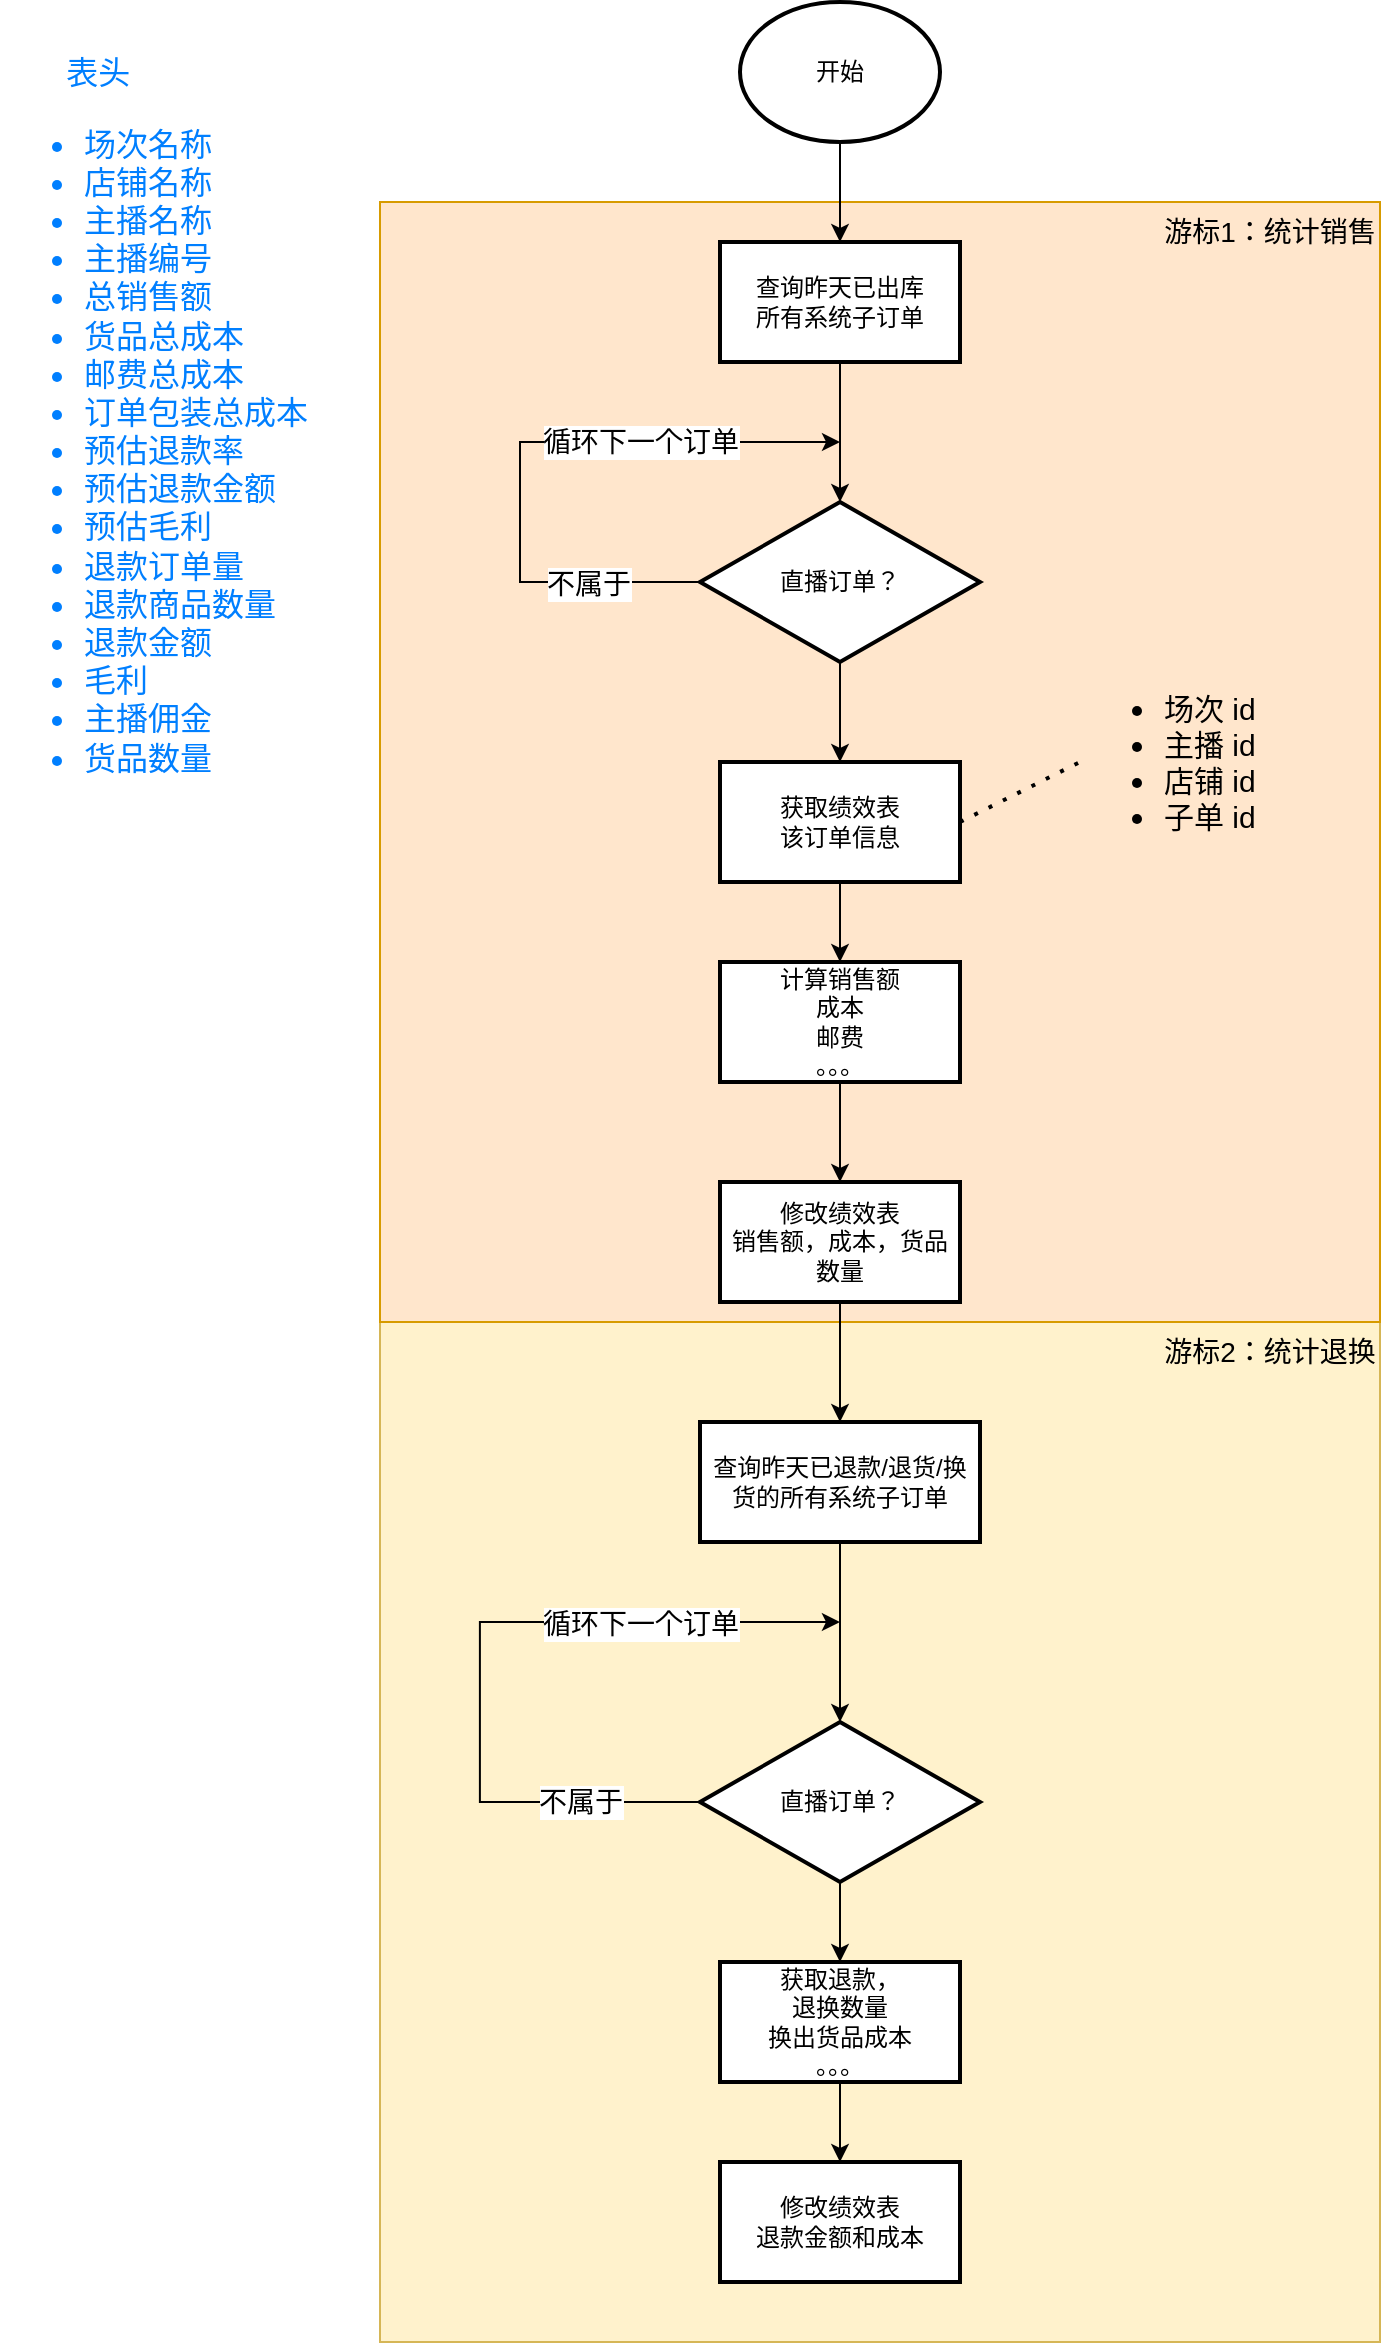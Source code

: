 <mxfile version="17.1.1" type="github">
  <diagram id="t_F-1Dw6Zl5kQm8IEOU6" name="第 1 页">
    <mxGraphModel dx="1185" dy="635" grid="1" gridSize="10" guides="1" tooltips="1" connect="1" arrows="1" fold="1" page="1" pageScale="1" pageWidth="1200" pageHeight="1920" math="0" shadow="0">
      <root>
        <mxCell id="0" />
        <mxCell id="1" parent="0" />
        <mxCell id="rYx-SEjjHaIsWCA3k80J-33" value="" style="whiteSpace=wrap;html=1;labelBackgroundColor=none;fontSize=14;fillColor=#fff2cc;strokeColor=#d6b656;" vertex="1" parent="1">
          <mxGeometry x="370" y="710" width="500" height="510" as="geometry" />
        </mxCell>
        <mxCell id="rYx-SEjjHaIsWCA3k80J-32" value="" style="whiteSpace=wrap;html=1;labelBackgroundColor=none;fontSize=14;fillColor=#ffe6cc;strokeColor=#d79b00;" vertex="1" parent="1">
          <mxGeometry x="370" y="150" width="500" height="560" as="geometry" />
        </mxCell>
        <mxCell id="rYx-SEjjHaIsWCA3k80J-1" value="" style="edgeStyle=orthogonalEdgeStyle;rounded=0;orthogonalLoop=1;jettySize=auto;html=1;fontSize=16;fontColor=#007FFF;" edge="1" parent="1" source="T5tk2AwcZrp4xSw99o7m-2" target="T5tk2AwcZrp4xSw99o7m-8">
          <mxGeometry relative="1" as="geometry" />
        </mxCell>
        <mxCell id="T5tk2AwcZrp4xSw99o7m-2" value="开始" style="strokeWidth=2;html=1;shape=mxgraph.flowchart.start_2;whiteSpace=wrap;" parent="1" vertex="1">
          <mxGeometry x="550" y="50" width="100" height="70" as="geometry" />
        </mxCell>
        <mxCell id="T5tk2AwcZrp4xSw99o7m-5" value="&lt;ul style=&quot;font-size: 15px;&quot;&gt;&lt;li style=&quot;font-size: 15px;&quot;&gt;场次 id&lt;/li&gt;&lt;li style=&quot;font-size: 15px;&quot;&gt;主播 id&lt;/li&gt;&lt;li style=&quot;font-size: 15px;&quot;&gt;店铺 id&lt;/li&gt;&lt;li style=&quot;font-size: 15px;&quot;&gt;子单 id&lt;/li&gt;&lt;/ul&gt;" style="text;strokeColor=none;fillColor=none;html=1;whiteSpace=wrap;verticalAlign=middle;overflow=hidden;fontSize=15;" parent="1" vertex="1">
          <mxGeometry x="720" y="375" width="130" height="110" as="geometry" />
        </mxCell>
        <mxCell id="T5tk2AwcZrp4xSw99o7m-7" value="&lt;div style=&quot;font-size: 16px&quot;&gt;&lt;span style=&quot;white-space: pre ; font-size: 16px&quot;&gt;	&lt;/span&gt;&lt;span style=&quot;white-space: pre ; font-size: 16px&quot;&gt;	&lt;/span&gt;&lt;/div&gt;&lt;div style=&quot;font-size: 16px&quot;&gt;&lt;span style=&quot;white-space: pre&quot;&gt;	&lt;/span&gt;&amp;nbsp; &amp;nbsp; &amp;nbsp; 表头&lt;/div&gt;&lt;ul style=&quot;font-size: 16px&quot;&gt;&lt;li style=&quot;font-size: 16px&quot;&gt;场次名称&lt;/li&gt;&lt;li style=&quot;font-size: 16px&quot;&gt;店铺名称&lt;/li&gt;&lt;li style=&quot;font-size: 16px&quot;&gt;主播名称&lt;/li&gt;&lt;li style=&quot;font-size: 16px&quot;&gt;主播编号&lt;/li&gt;&lt;li style=&quot;font-size: 16px&quot;&gt;总销售额&lt;/li&gt;&lt;li style=&quot;font-size: 16px&quot;&gt;货品总成本&lt;/li&gt;&lt;li style=&quot;font-size: 16px&quot;&gt;邮费总成本&lt;/li&gt;&lt;li style=&quot;font-size: 16px&quot;&gt;订单包装总成本&lt;/li&gt;&lt;li style=&quot;font-size: 16px&quot;&gt;预估退款率&lt;/li&gt;&lt;li style=&quot;font-size: 16px&quot;&gt;预估退款金额&lt;/li&gt;&lt;li style=&quot;font-size: 16px&quot;&gt;预估毛利&lt;/li&gt;&lt;li style=&quot;font-size: 16px&quot;&gt;退款订单量&lt;/li&gt;&lt;li style=&quot;font-size: 16px&quot;&gt;退款商品数量&lt;/li&gt;&lt;li style=&quot;font-size: 16px&quot;&gt;退款金额&lt;/li&gt;&lt;li style=&quot;font-size: 16px&quot;&gt;毛利&lt;/li&gt;&lt;li style=&quot;font-size: 16px&quot;&gt;主播佣金&lt;/li&gt;&lt;li style=&quot;font-size: 16px&quot;&gt;货品数量&lt;/li&gt;&lt;/ul&gt;" style="text;strokeColor=none;fillColor=none;html=1;whiteSpace=wrap;verticalAlign=middle;overflow=hidden;fontSize=16;fontColor=#007FFF;labelBackgroundColor=none;" parent="1" vertex="1">
          <mxGeometry x="180" y="50" width="160" height="410" as="geometry" />
        </mxCell>
        <mxCell id="rYx-SEjjHaIsWCA3k80J-3" value="" style="edgeStyle=orthogonalEdgeStyle;rounded=0;orthogonalLoop=1;jettySize=auto;html=1;fontSize=16;fontColor=#007FFF;" edge="1" parent="1" source="T5tk2AwcZrp4xSw99o7m-8" target="rYx-SEjjHaIsWCA3k80J-2">
          <mxGeometry relative="1" as="geometry" />
        </mxCell>
        <mxCell id="T5tk2AwcZrp4xSw99o7m-8" value="查询昨天已出库&lt;br&gt;所有系统子订单" style="whiteSpace=wrap;html=1;strokeWidth=2;" parent="1" vertex="1">
          <mxGeometry x="540" y="170" width="120" height="60" as="geometry" />
        </mxCell>
        <mxCell id="rYx-SEjjHaIsWCA3k80J-4" style="edgeStyle=orthogonalEdgeStyle;rounded=0;orthogonalLoop=1;jettySize=auto;html=1;fontSize=16;fontColor=#007FFF;" edge="1" parent="1" source="rYx-SEjjHaIsWCA3k80J-2">
          <mxGeometry relative="1" as="geometry">
            <mxPoint x="600" y="270" as="targetPoint" />
            <Array as="points">
              <mxPoint x="440" y="340" />
              <mxPoint x="440" y="270" />
            </Array>
          </mxGeometry>
        </mxCell>
        <mxCell id="rYx-SEjjHaIsWCA3k80J-5" value="循环下一个订单" style="edgeLabel;html=1;align=center;verticalAlign=middle;resizable=0;points=[];fontSize=14;fontColor=#000000;labelBackgroundColor=default;" vertex="1" connectable="0" parent="rYx-SEjjHaIsWCA3k80J-4">
          <mxGeometry x="0.262" y="-3" relative="1" as="geometry">
            <mxPoint x="18" y="-3" as="offset" />
          </mxGeometry>
        </mxCell>
        <mxCell id="rYx-SEjjHaIsWCA3k80J-8" value="不属于" style="edgeLabel;html=1;align=center;verticalAlign=middle;resizable=0;points=[];fontSize=14;fontColor=#000000;" vertex="1" connectable="0" parent="rYx-SEjjHaIsWCA3k80J-4">
          <mxGeometry x="-0.65" y="1" relative="1" as="geometry">
            <mxPoint as="offset" />
          </mxGeometry>
        </mxCell>
        <mxCell id="rYx-SEjjHaIsWCA3k80J-7" value="" style="edgeStyle=orthogonalEdgeStyle;rounded=0;orthogonalLoop=1;jettySize=auto;html=1;fontSize=16;fontColor=#007FFF;" edge="1" parent="1" source="rYx-SEjjHaIsWCA3k80J-2" target="rYx-SEjjHaIsWCA3k80J-6">
          <mxGeometry relative="1" as="geometry" />
        </mxCell>
        <mxCell id="rYx-SEjjHaIsWCA3k80J-2" value="直播订单？" style="rhombus;whiteSpace=wrap;html=1;strokeWidth=2;" vertex="1" parent="1">
          <mxGeometry x="530" y="300" width="140" height="80" as="geometry" />
        </mxCell>
        <mxCell id="rYx-SEjjHaIsWCA3k80J-11" value="" style="edgeStyle=orthogonalEdgeStyle;rounded=0;orthogonalLoop=1;jettySize=auto;html=1;fontSize=14;fontColor=#000000;" edge="1" parent="1" source="rYx-SEjjHaIsWCA3k80J-6" target="rYx-SEjjHaIsWCA3k80J-10">
          <mxGeometry relative="1" as="geometry" />
        </mxCell>
        <mxCell id="rYx-SEjjHaIsWCA3k80J-6" value="获取绩效表&lt;br&gt;该订单信息" style="whiteSpace=wrap;html=1;strokeWidth=2;" vertex="1" parent="1">
          <mxGeometry x="540" y="430" width="120" height="60" as="geometry" />
        </mxCell>
        <mxCell id="rYx-SEjjHaIsWCA3k80J-9" value="" style="endArrow=none;dashed=1;html=1;dashPattern=1 3;strokeWidth=2;rounded=0;fontSize=14;fontColor=#000000;entryX=0;entryY=0.5;entryDx=0;entryDy=0;exitX=1;exitY=0.5;exitDx=0;exitDy=0;" edge="1" parent="1" source="rYx-SEjjHaIsWCA3k80J-6" target="T5tk2AwcZrp4xSw99o7m-5">
          <mxGeometry width="50" height="50" relative="1" as="geometry">
            <mxPoint x="700" y="490" as="sourcePoint" />
            <mxPoint x="750" y="440" as="targetPoint" />
          </mxGeometry>
        </mxCell>
        <mxCell id="rYx-SEjjHaIsWCA3k80J-26" value="" style="edgeStyle=orthogonalEdgeStyle;rounded=0;orthogonalLoop=1;jettySize=auto;html=1;fontSize=14;fontColor=#000000;" edge="1" parent="1" source="rYx-SEjjHaIsWCA3k80J-10" target="rYx-SEjjHaIsWCA3k80J-25">
          <mxGeometry relative="1" as="geometry" />
        </mxCell>
        <mxCell id="rYx-SEjjHaIsWCA3k80J-10" value="计算销售额&lt;br&gt;成本&lt;br&gt;邮费&lt;br&gt;。。。" style="whiteSpace=wrap;html=1;strokeWidth=2;" vertex="1" parent="1">
          <mxGeometry x="540" y="530" width="120" height="60" as="geometry" />
        </mxCell>
        <mxCell id="rYx-SEjjHaIsWCA3k80J-17" value="" style="edgeStyle=orthogonalEdgeStyle;rounded=0;orthogonalLoop=1;jettySize=auto;html=1;fontSize=14;fontColor=#000000;" edge="1" parent="1" source="rYx-SEjjHaIsWCA3k80J-14" target="rYx-SEjjHaIsWCA3k80J-16">
          <mxGeometry relative="1" as="geometry" />
        </mxCell>
        <mxCell id="rYx-SEjjHaIsWCA3k80J-14" value="查询昨天已退款/退货/换货的所有系统子订单" style="whiteSpace=wrap;html=1;strokeWidth=2;" vertex="1" parent="1">
          <mxGeometry x="530" y="760" width="140" height="60" as="geometry" />
        </mxCell>
        <mxCell id="rYx-SEjjHaIsWCA3k80J-20" style="edgeStyle=orthogonalEdgeStyle;rounded=0;orthogonalLoop=1;jettySize=auto;html=1;fontSize=14;fontColor=#000000;" edge="1" parent="1">
          <mxGeometry relative="1" as="geometry">
            <mxPoint x="530.02" y="950.029" as="sourcePoint" />
            <mxPoint x="599.97" y="860" as="targetPoint" />
            <Array as="points">
              <mxPoint x="419.97" y="950" />
              <mxPoint x="419.97" y="860" />
            </Array>
          </mxGeometry>
        </mxCell>
        <mxCell id="rYx-SEjjHaIsWCA3k80J-21" value="不属于" style="edgeLabel;html=1;align=center;verticalAlign=middle;resizable=0;points=[];fontSize=14;fontColor=#000000;" vertex="1" connectable="0" parent="rYx-SEjjHaIsWCA3k80J-20">
          <mxGeometry x="-0.356" y="1" relative="1" as="geometry">
            <mxPoint x="51" y="12" as="offset" />
          </mxGeometry>
        </mxCell>
        <mxCell id="rYx-SEjjHaIsWCA3k80J-22" value="循环下一个订单" style="edgeLabel;html=1;align=center;verticalAlign=middle;resizable=0;points=[];fontSize=14;fontColor=#000000;" vertex="1" connectable="0" parent="rYx-SEjjHaIsWCA3k80J-20">
          <mxGeometry x="0.026" y="3" relative="1" as="geometry">
            <mxPoint x="83" y="-4" as="offset" />
          </mxGeometry>
        </mxCell>
        <mxCell id="rYx-SEjjHaIsWCA3k80J-29" value="" style="edgeStyle=orthogonalEdgeStyle;rounded=0;orthogonalLoop=1;jettySize=auto;html=1;fontSize=14;fontColor=#000000;" edge="1" parent="1" source="rYx-SEjjHaIsWCA3k80J-16" target="rYx-SEjjHaIsWCA3k80J-28">
          <mxGeometry relative="1" as="geometry" />
        </mxCell>
        <mxCell id="rYx-SEjjHaIsWCA3k80J-16" value="直播订单？" style="rhombus;whiteSpace=wrap;html=1;strokeWidth=2;" vertex="1" parent="1">
          <mxGeometry x="530" y="910" width="140" height="80" as="geometry" />
        </mxCell>
        <mxCell id="rYx-SEjjHaIsWCA3k80J-27" value="" style="edgeStyle=orthogonalEdgeStyle;rounded=0;orthogonalLoop=1;jettySize=auto;html=1;fontSize=14;fontColor=#000000;" edge="1" parent="1" source="rYx-SEjjHaIsWCA3k80J-25" target="rYx-SEjjHaIsWCA3k80J-14">
          <mxGeometry relative="1" as="geometry" />
        </mxCell>
        <mxCell id="rYx-SEjjHaIsWCA3k80J-25" value="修改绩效表&lt;br&gt;销售额，成本，货品数量" style="whiteSpace=wrap;html=1;strokeWidth=2;" vertex="1" parent="1">
          <mxGeometry x="540" y="640" width="120" height="60" as="geometry" />
        </mxCell>
        <mxCell id="rYx-SEjjHaIsWCA3k80J-31" value="" style="edgeStyle=orthogonalEdgeStyle;rounded=0;orthogonalLoop=1;jettySize=auto;html=1;fontSize=14;fontColor=#000000;" edge="1" parent="1" source="rYx-SEjjHaIsWCA3k80J-28" target="rYx-SEjjHaIsWCA3k80J-30">
          <mxGeometry relative="1" as="geometry" />
        </mxCell>
        <mxCell id="rYx-SEjjHaIsWCA3k80J-28" value="获取退款，&lt;br&gt;退换数量&lt;br&gt;换出货品成本&lt;br&gt;。。。" style="whiteSpace=wrap;html=1;strokeWidth=2;" vertex="1" parent="1">
          <mxGeometry x="540" y="1030" width="120" height="60" as="geometry" />
        </mxCell>
        <mxCell id="rYx-SEjjHaIsWCA3k80J-30" value="修改绩效表&lt;br&gt;退款金额和成本" style="whiteSpace=wrap;html=1;strokeWidth=2;" vertex="1" parent="1">
          <mxGeometry x="540" y="1130" width="120" height="60" as="geometry" />
        </mxCell>
        <mxCell id="rYx-SEjjHaIsWCA3k80J-34" value="游标1：统计销售" style="text;html=1;strokeColor=none;fillColor=none;align=center;verticalAlign=middle;whiteSpace=wrap;rounded=0;labelBackgroundColor=none;fontSize=14;fontColor=#000000;" vertex="1" parent="1">
          <mxGeometry x="760" y="150" width="110" height="30" as="geometry" />
        </mxCell>
        <mxCell id="rYx-SEjjHaIsWCA3k80J-35" value="游标2：统计退换" style="text;html=1;strokeColor=none;fillColor=none;align=center;verticalAlign=middle;whiteSpace=wrap;rounded=0;labelBackgroundColor=none;fontSize=14;fontColor=#000000;" vertex="1" parent="1">
          <mxGeometry x="760" y="710" width="110" height="30" as="geometry" />
        </mxCell>
      </root>
    </mxGraphModel>
  </diagram>
</mxfile>
